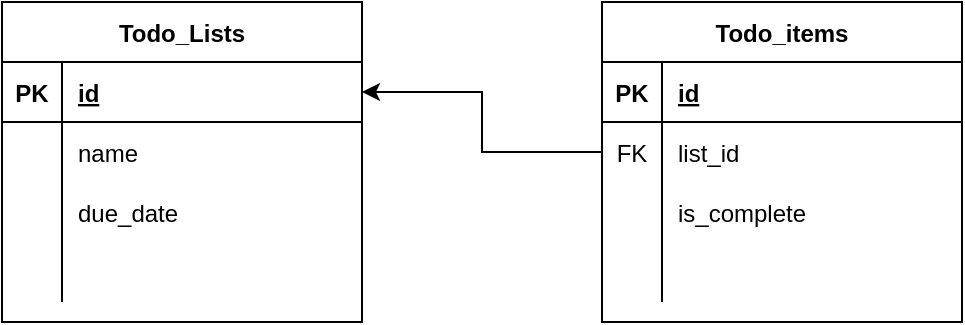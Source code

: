 <mxfile version="14.9.8" type="device"><diagram id="b0IqfryrhFUx6xYA2JLT" name="Page-1"><mxGraphModel dx="1527" dy="360" grid="1" gridSize="10" guides="1" tooltips="1" connect="1" arrows="1" fold="1" page="1" pageScale="1" pageWidth="850" pageHeight="1100" math="0" shadow="0"><root><mxCell id="0"/><mxCell id="1" parent="0"/><mxCell id="QMT0ZvCiZtEim_vVgjv6-129" value="Todo_items" style="shape=table;startSize=30;container=1;collapsible=1;childLayout=tableLayout;fixedRows=1;rowLines=0;fontStyle=1;align=center;resizeLast=1;" vertex="1" parent="1"><mxGeometry x="90" y="180" width="180" height="160" as="geometry"/></mxCell><mxCell id="QMT0ZvCiZtEim_vVgjv6-130" value="" style="shape=partialRectangle;collapsible=0;dropTarget=0;pointerEvents=0;fillColor=none;top=0;left=0;bottom=1;right=0;points=[[0,0.5],[1,0.5]];portConstraint=eastwest;" vertex="1" parent="QMT0ZvCiZtEim_vVgjv6-129"><mxGeometry y="30" width="180" height="30" as="geometry"/></mxCell><mxCell id="QMT0ZvCiZtEim_vVgjv6-131" value="PK" style="shape=partialRectangle;connectable=0;fillColor=none;top=0;left=0;bottom=0;right=0;fontStyle=1;overflow=hidden;" vertex="1" parent="QMT0ZvCiZtEim_vVgjv6-130"><mxGeometry width="30" height="30" as="geometry"/></mxCell><mxCell id="QMT0ZvCiZtEim_vVgjv6-132" value="id" style="shape=partialRectangle;connectable=0;fillColor=none;top=0;left=0;bottom=0;right=0;align=left;spacingLeft=6;fontStyle=5;overflow=hidden;" vertex="1" parent="QMT0ZvCiZtEim_vVgjv6-130"><mxGeometry x="30" width="150" height="30" as="geometry"/></mxCell><mxCell id="QMT0ZvCiZtEim_vVgjv6-133" value="" style="shape=partialRectangle;collapsible=0;dropTarget=0;pointerEvents=0;fillColor=none;top=0;left=0;bottom=0;right=0;points=[[0,0.5],[1,0.5]];portConstraint=eastwest;" vertex="1" parent="QMT0ZvCiZtEim_vVgjv6-129"><mxGeometry y="60" width="180" height="30" as="geometry"/></mxCell><mxCell id="QMT0ZvCiZtEim_vVgjv6-134" value="FK" style="shape=partialRectangle;connectable=0;fillColor=none;top=0;left=0;bottom=0;right=0;editable=1;overflow=hidden;" vertex="1" parent="QMT0ZvCiZtEim_vVgjv6-133"><mxGeometry width="30" height="30" as="geometry"/></mxCell><mxCell id="QMT0ZvCiZtEim_vVgjv6-135" value="list_id" style="shape=partialRectangle;connectable=0;fillColor=none;top=0;left=0;bottom=0;right=0;align=left;spacingLeft=6;overflow=hidden;" vertex="1" parent="QMT0ZvCiZtEim_vVgjv6-133"><mxGeometry x="30" width="150" height="30" as="geometry"/></mxCell><mxCell id="QMT0ZvCiZtEim_vVgjv6-136" value="" style="shape=partialRectangle;collapsible=0;dropTarget=0;pointerEvents=0;fillColor=none;top=0;left=0;bottom=0;right=0;points=[[0,0.5],[1,0.5]];portConstraint=eastwest;" vertex="1" parent="QMT0ZvCiZtEim_vVgjv6-129"><mxGeometry y="90" width="180" height="30" as="geometry"/></mxCell><mxCell id="QMT0ZvCiZtEim_vVgjv6-137" value="" style="shape=partialRectangle;connectable=0;fillColor=none;top=0;left=0;bottom=0;right=0;editable=1;overflow=hidden;" vertex="1" parent="QMT0ZvCiZtEim_vVgjv6-136"><mxGeometry width="30" height="30" as="geometry"/></mxCell><mxCell id="QMT0ZvCiZtEim_vVgjv6-138" value="is_complete" style="shape=partialRectangle;connectable=0;fillColor=none;top=0;left=0;bottom=0;right=0;align=left;spacingLeft=6;overflow=hidden;" vertex="1" parent="QMT0ZvCiZtEim_vVgjv6-136"><mxGeometry x="30" width="150" height="30" as="geometry"/></mxCell><mxCell id="QMT0ZvCiZtEim_vVgjv6-139" value="" style="shape=partialRectangle;collapsible=0;dropTarget=0;pointerEvents=0;fillColor=none;top=0;left=0;bottom=0;right=0;points=[[0,0.5],[1,0.5]];portConstraint=eastwest;" vertex="1" parent="QMT0ZvCiZtEim_vVgjv6-129"><mxGeometry y="120" width="180" height="30" as="geometry"/></mxCell><mxCell id="QMT0ZvCiZtEim_vVgjv6-140" value="" style="shape=partialRectangle;connectable=0;fillColor=none;top=0;left=0;bottom=0;right=0;editable=1;overflow=hidden;" vertex="1" parent="QMT0ZvCiZtEim_vVgjv6-139"><mxGeometry width="30" height="30" as="geometry"/></mxCell><mxCell id="QMT0ZvCiZtEim_vVgjv6-141" value="" style="shape=partialRectangle;connectable=0;fillColor=none;top=0;left=0;bottom=0;right=0;align=left;spacingLeft=6;overflow=hidden;" vertex="1" parent="QMT0ZvCiZtEim_vVgjv6-139"><mxGeometry x="30" width="150" height="30" as="geometry"/></mxCell><mxCell id="QMT0ZvCiZtEim_vVgjv6-163" value="" style="shape=partialRectangle;connectable=0;fillColor=none;top=0;left=0;bottom=0;right=0;align=left;spacingLeft=6;overflow=hidden;" vertex="1" parent="1"><mxGeometry x="120" y="300" width="150" height="30" as="geometry"/></mxCell><mxCell id="QMT0ZvCiZtEim_vVgjv6-164" value="Todo_Lists" style="shape=table;startSize=30;container=1;collapsible=1;childLayout=tableLayout;fixedRows=1;rowLines=0;fontStyle=1;align=center;resizeLast=1;" vertex="1" parent="1"><mxGeometry x="-210" y="180" width="180" height="160" as="geometry"/></mxCell><mxCell id="QMT0ZvCiZtEim_vVgjv6-165" value="" style="shape=partialRectangle;collapsible=0;dropTarget=0;pointerEvents=0;fillColor=none;top=0;left=0;bottom=1;right=0;points=[[0,0.5],[1,0.5]];portConstraint=eastwest;" vertex="1" parent="QMT0ZvCiZtEim_vVgjv6-164"><mxGeometry y="30" width="180" height="30" as="geometry"/></mxCell><mxCell id="QMT0ZvCiZtEim_vVgjv6-166" value="PK" style="shape=partialRectangle;connectable=0;fillColor=none;top=0;left=0;bottom=0;right=0;fontStyle=1;overflow=hidden;" vertex="1" parent="QMT0ZvCiZtEim_vVgjv6-165"><mxGeometry width="30" height="30" as="geometry"/></mxCell><mxCell id="QMT0ZvCiZtEim_vVgjv6-167" value="id" style="shape=partialRectangle;connectable=0;fillColor=none;top=0;left=0;bottom=0;right=0;align=left;spacingLeft=6;fontStyle=5;overflow=hidden;" vertex="1" parent="QMT0ZvCiZtEim_vVgjv6-165"><mxGeometry x="30" width="150" height="30" as="geometry"/></mxCell><mxCell id="QMT0ZvCiZtEim_vVgjv6-168" value="" style="shape=partialRectangle;collapsible=0;dropTarget=0;pointerEvents=0;fillColor=none;top=0;left=0;bottom=0;right=0;points=[[0,0.5],[1,0.5]];portConstraint=eastwest;" vertex="1" parent="QMT0ZvCiZtEim_vVgjv6-164"><mxGeometry y="60" width="180" height="30" as="geometry"/></mxCell><mxCell id="QMT0ZvCiZtEim_vVgjv6-169" value="" style="shape=partialRectangle;connectable=0;fillColor=none;top=0;left=0;bottom=0;right=0;editable=1;overflow=hidden;" vertex="1" parent="QMT0ZvCiZtEim_vVgjv6-168"><mxGeometry width="30" height="30" as="geometry"/></mxCell><mxCell id="QMT0ZvCiZtEim_vVgjv6-170" value="name    " style="shape=partialRectangle;connectable=0;fillColor=none;top=0;left=0;bottom=0;right=0;align=left;spacingLeft=6;overflow=hidden;" vertex="1" parent="QMT0ZvCiZtEim_vVgjv6-168"><mxGeometry x="30" width="150" height="30" as="geometry"/></mxCell><mxCell id="QMT0ZvCiZtEim_vVgjv6-171" value="" style="shape=partialRectangle;collapsible=0;dropTarget=0;pointerEvents=0;fillColor=none;top=0;left=0;bottom=0;right=0;points=[[0,0.5],[1,0.5]];portConstraint=eastwest;" vertex="1" parent="QMT0ZvCiZtEim_vVgjv6-164"><mxGeometry y="90" width="180" height="30" as="geometry"/></mxCell><mxCell id="QMT0ZvCiZtEim_vVgjv6-172" value="" style="shape=partialRectangle;connectable=0;fillColor=none;top=0;left=0;bottom=0;right=0;editable=1;overflow=hidden;" vertex="1" parent="QMT0ZvCiZtEim_vVgjv6-171"><mxGeometry width="30" height="30" as="geometry"/></mxCell><mxCell id="QMT0ZvCiZtEim_vVgjv6-173" value="due_date" style="shape=partialRectangle;connectable=0;fillColor=none;top=0;left=0;bottom=0;right=0;align=left;spacingLeft=6;overflow=hidden;" vertex="1" parent="QMT0ZvCiZtEim_vVgjv6-171"><mxGeometry x="30" width="150" height="30" as="geometry"/></mxCell><mxCell id="QMT0ZvCiZtEim_vVgjv6-174" value="" style="shape=partialRectangle;collapsible=0;dropTarget=0;pointerEvents=0;fillColor=none;top=0;left=0;bottom=0;right=0;points=[[0,0.5],[1,0.5]];portConstraint=eastwest;" vertex="1" parent="QMT0ZvCiZtEim_vVgjv6-164"><mxGeometry y="120" width="180" height="30" as="geometry"/></mxCell><mxCell id="QMT0ZvCiZtEim_vVgjv6-175" value="" style="shape=partialRectangle;connectable=0;fillColor=none;top=0;left=0;bottom=0;right=0;editable=1;overflow=hidden;" vertex="1" parent="QMT0ZvCiZtEim_vVgjv6-174"><mxGeometry width="30" height="30" as="geometry"/></mxCell><mxCell id="QMT0ZvCiZtEim_vVgjv6-176" value="" style="shape=partialRectangle;connectable=0;fillColor=none;top=0;left=0;bottom=0;right=0;align=left;spacingLeft=6;overflow=hidden;" vertex="1" parent="QMT0ZvCiZtEim_vVgjv6-174"><mxGeometry x="30" width="150" height="30" as="geometry"/></mxCell><mxCell id="QMT0ZvCiZtEim_vVgjv6-178" style="edgeStyle=orthogonalEdgeStyle;rounded=0;orthogonalLoop=1;jettySize=auto;html=1;exitX=0;exitY=0.5;exitDx=0;exitDy=0;entryX=1;entryY=0.5;entryDx=0;entryDy=0;" edge="1" parent="1" source="QMT0ZvCiZtEim_vVgjv6-133" target="QMT0ZvCiZtEim_vVgjv6-165"><mxGeometry relative="1" as="geometry"/></mxCell></root></mxGraphModel></diagram></mxfile>